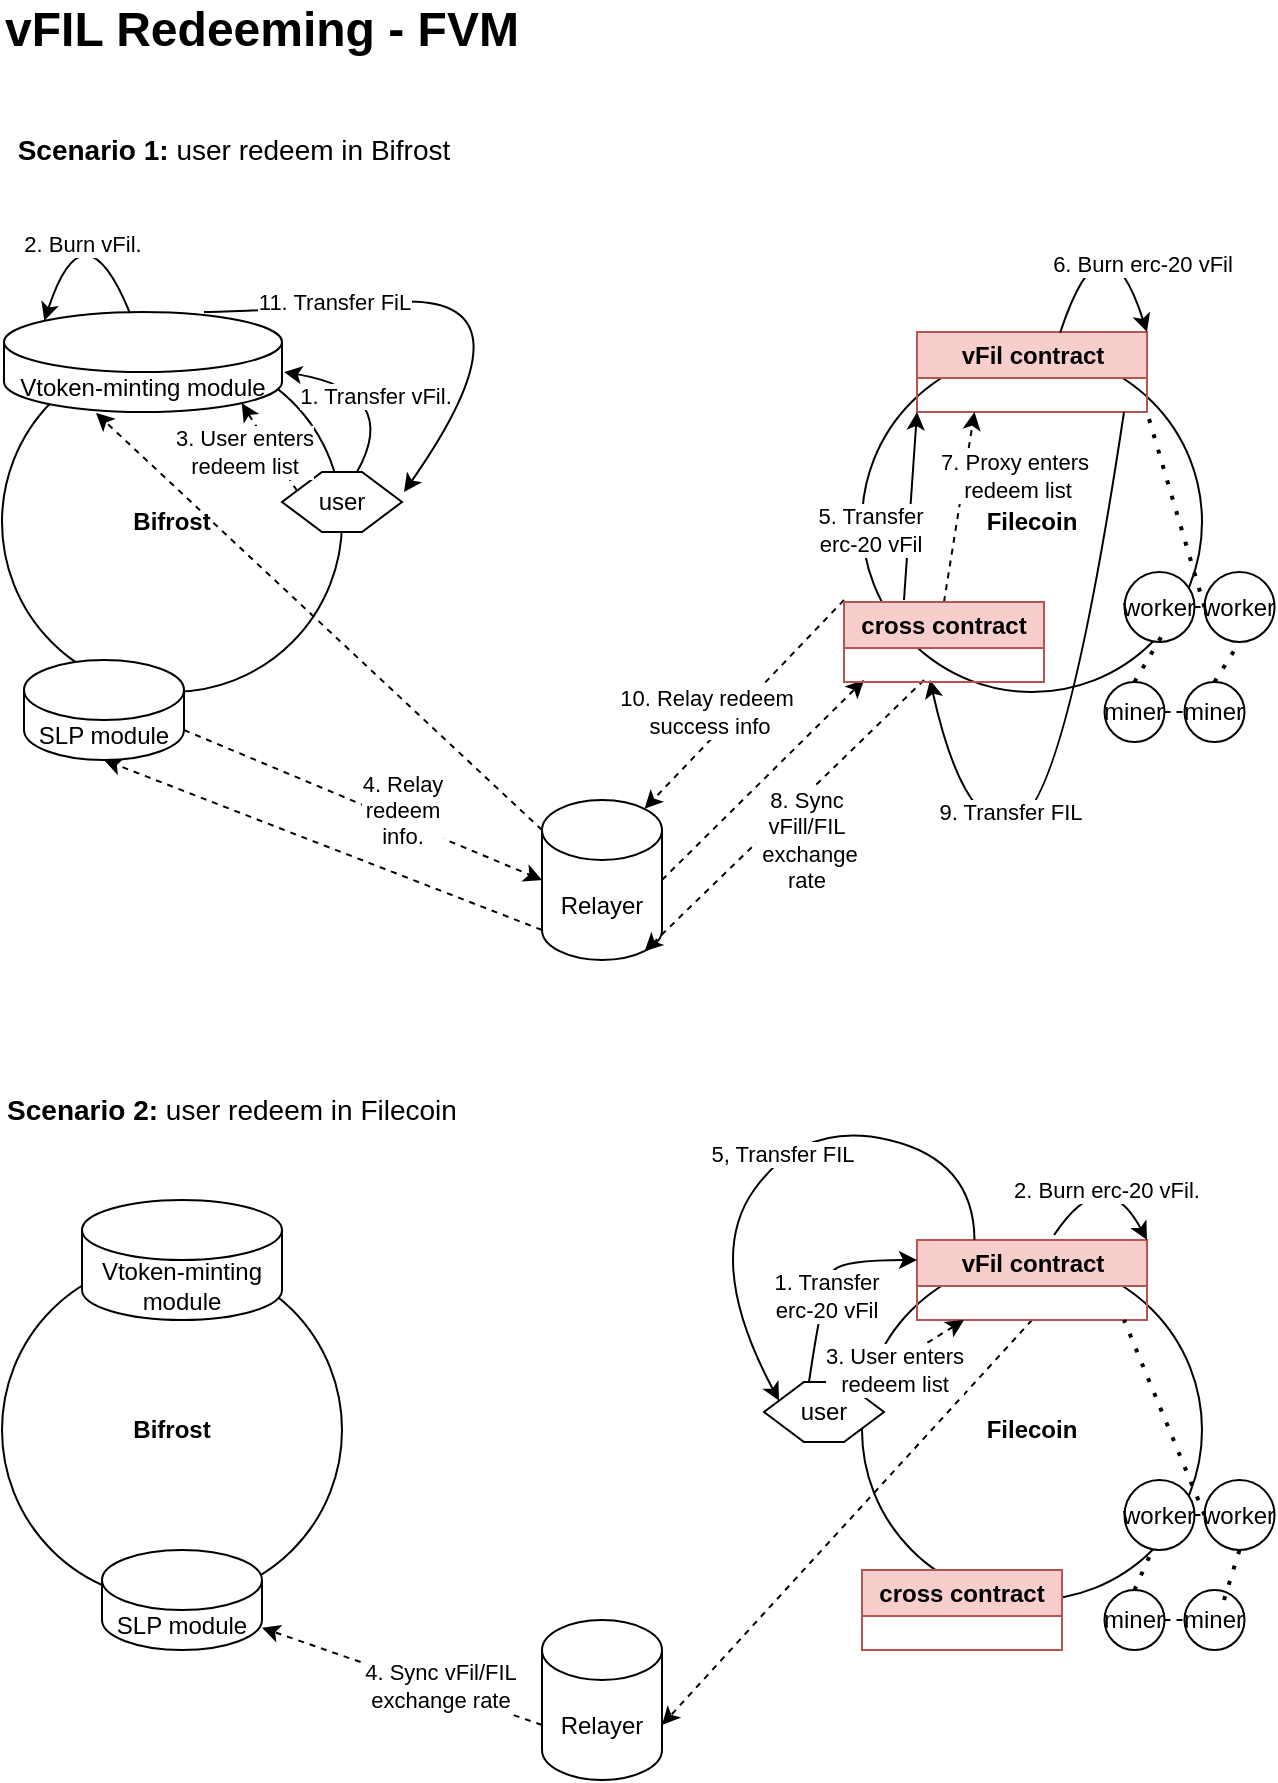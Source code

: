 <mxfile version="21.0.2" type="github">
  <diagram id="1qVJCfuYaMeoUfc-0dYW" name="Page-1">
    <mxGraphModel dx="1434" dy="771" grid="1" gridSize="10" guides="1" tooltips="1" connect="1" arrows="1" fold="1" page="1" pageScale="1" pageWidth="827" pageHeight="1169" math="0" shadow="0">
      <root>
        <mxCell id="0" />
        <mxCell id="1" parent="0" />
        <mxCell id="QOcSFR8y_e22kkafj4sU-1" value="&lt;b&gt;Bifrost&lt;/b&gt;" style="ellipse;whiteSpace=wrap;html=1;aspect=fixed;" parent="1" vertex="1">
          <mxGeometry x="119" y="236" width="170" height="170" as="geometry" />
        </mxCell>
        <mxCell id="QOcSFR8y_e22kkafj4sU-2" value="&lt;b&gt;Filecoin&lt;/b&gt;" style="ellipse;whiteSpace=wrap;html=1;aspect=fixed;" parent="1" vertex="1">
          <mxGeometry x="549" y="236" width="170" height="170" as="geometry" />
        </mxCell>
        <mxCell id="QOcSFR8y_e22kkafj4sU-6" value="user" style="shape=hexagon;perimeter=hexagonPerimeter2;whiteSpace=wrap;html=1;fixedSize=1;" parent="1" vertex="1">
          <mxGeometry x="259" y="296" width="60" height="30" as="geometry" />
        </mxCell>
        <mxCell id="QOcSFR8y_e22kkafj4sU-10" value="worker" style="ellipse;whiteSpace=wrap;html=1;aspect=fixed;" parent="1" vertex="1">
          <mxGeometry x="680.25" y="346" width="35" height="35" as="geometry" />
        </mxCell>
        <mxCell id="womPOICztjm91fhaPhi_-1" value="Relayer" style="shape=cylinder3;whiteSpace=wrap;html=1;boundedLbl=1;backgroundOutline=1;size=15;" parent="1" vertex="1">
          <mxGeometry x="389" y="460" width="60" height="80" as="geometry" />
        </mxCell>
        <mxCell id="womPOICztjm91fhaPhi_-3" value="miner" style="ellipse;whiteSpace=wrap;html=1;aspect=fixed;" parent="1" vertex="1">
          <mxGeometry x="670.25" y="401" width="30" height="30" as="geometry" />
        </mxCell>
        <mxCell id="womPOICztjm91fhaPhi_-4" value="miner" style="ellipse;whiteSpace=wrap;html=1;aspect=fixed;" parent="1" vertex="1">
          <mxGeometry x="710.25" y="401" width="30" height="30" as="geometry" />
        </mxCell>
        <mxCell id="womPOICztjm91fhaPhi_-7" value="" style="endArrow=none;dashed=1;html=1;rounded=0;exitX=1;exitY=0.5;exitDx=0;exitDy=0;" parent="1" source="womPOICztjm91fhaPhi_-3" edge="1">
          <mxGeometry width="50" height="50" relative="1" as="geometry">
            <mxPoint x="700.25" y="461" as="sourcePoint" />
            <mxPoint x="710.25" y="416" as="targetPoint" />
          </mxGeometry>
        </mxCell>
        <mxCell id="womPOICztjm91fhaPhi_-11" value="" style="endArrow=classic;html=1;rounded=0;dashed=1;exitX=1;exitY=0.5;exitDx=0;exitDy=0;exitPerimeter=0;" parent="1" edge="1" source="womPOICztjm91fhaPhi_-1">
          <mxGeometry width="50" height="50" relative="1" as="geometry">
            <mxPoint x="450" y="500" as="sourcePoint" />
            <mxPoint x="550" y="400" as="targetPoint" />
          </mxGeometry>
        </mxCell>
        <mxCell id="womPOICztjm91fhaPhi_-12" value="" style="endArrow=classic;html=1;rounded=0;dashed=1;entryX=0;entryY=0.5;entryDx=0;entryDy=0;entryPerimeter=0;exitX=1;exitY=1;exitDx=0;exitDy=-15;exitPerimeter=0;" parent="1" source="vg2QMB-9QiaMBjMP-zvf-1" target="womPOICztjm91fhaPhi_-1" edge="1">
          <mxGeometry width="50" height="50" relative="1" as="geometry">
            <mxPoint x="119" y="506" as="sourcePoint" />
            <mxPoint x="279" y="536" as="targetPoint" />
          </mxGeometry>
        </mxCell>
        <mxCell id="sweHYaOIXjVTSPfrOcY_-59" value="4. Relay &lt;br&gt;redeem &lt;br&gt;info." style="edgeLabel;html=1;align=center;verticalAlign=middle;resizable=0;points=[];" parent="womPOICztjm91fhaPhi_-12" vertex="1" connectable="0">
          <mxGeometry x="-0.181" y="3" relative="1" as="geometry">
            <mxPoint x="34" y="12" as="offset" />
          </mxGeometry>
        </mxCell>
        <mxCell id="womPOICztjm91fhaPhi_-15" value="vFIL Redeeming - FVM" style="text;html=1;strokeColor=none;fillColor=none;align=center;verticalAlign=middle;whiteSpace=wrap;rounded=0;fontStyle=1;fontSize=24;" parent="1" vertex="1">
          <mxGeometry x="119" y="60" width="260" height="30" as="geometry" />
        </mxCell>
        <mxCell id="yuQFEDINcLpY2eNo5cRC-3" value="worker" style="ellipse;whiteSpace=wrap;html=1;aspect=fixed;" parent="1" vertex="1">
          <mxGeometry x="720.25" y="346" width="35" height="35" as="geometry" />
        </mxCell>
        <mxCell id="yuQFEDINcLpY2eNo5cRC-4" value="" style="endArrow=none;dashed=1;html=1;rounded=0;exitX=1;exitY=0.5;exitDx=0;exitDy=0;entryX=0;entryY=0.5;entryDx=0;entryDy=0;" parent="1" source="QOcSFR8y_e22kkafj4sU-10" target="yuQFEDINcLpY2eNo5cRC-3" edge="1">
          <mxGeometry width="50" height="50" relative="1" as="geometry">
            <mxPoint x="710.25" y="521" as="sourcePoint" />
            <mxPoint x="760.25" y="471" as="targetPoint" />
          </mxGeometry>
        </mxCell>
        <mxCell id="a1JTIRyVCKcMxM_mY2sI-1" value="Vtoken-minting module" style="shape=cylinder3;whiteSpace=wrap;html=1;boundedLbl=1;backgroundOutline=1;size=15;" parent="1" vertex="1">
          <mxGeometry x="120" y="216" width="139" height="50" as="geometry" />
        </mxCell>
        <mxCell id="a1JTIRyVCKcMxM_mY2sI-2" value="" style="curved=1;endArrow=classic;html=1;rounded=0;exitX=0.625;exitY=0;exitDx=0;exitDy=0;" parent="1" source="QOcSFR8y_e22kkafj4sU-6" edge="1">
          <mxGeometry width="50" height="50" relative="1" as="geometry">
            <mxPoint x="288" y="286" as="sourcePoint" />
            <mxPoint x="260" y="246" as="targetPoint" />
            <Array as="points">
              <mxPoint x="319" y="256" />
            </Array>
          </mxGeometry>
        </mxCell>
        <mxCell id="a1JTIRyVCKcMxM_mY2sI-3" value="1. Transfer vFil.&amp;nbsp;" style="edgeLabel;html=1;align=center;verticalAlign=middle;resizable=0;points=[];" parent="a1JTIRyVCKcMxM_mY2sI-2" vertex="1" connectable="0">
          <mxGeometry x="0.647" y="3" relative="1" as="geometry">
            <mxPoint x="29" y="6" as="offset" />
          </mxGeometry>
        </mxCell>
        <mxCell id="sweHYaOIXjVTSPfrOcY_-1" value="vFil contract" style="swimlane;whiteSpace=wrap;html=1;fillColor=#f8cecc;strokeColor=#b85450;" parent="1" vertex="1">
          <mxGeometry x="576.5" y="226" width="115" height="40" as="geometry" />
        </mxCell>
        <mxCell id="sweHYaOIXjVTSPfrOcY_-2" value="&lt;font style=&quot;font-size: 14px;&quot;&gt;&lt;b&gt;Scenario 1:&lt;/b&gt; user redeem in Bifrost&lt;/font&gt;" style="text;html=1;strokeColor=none;fillColor=none;align=center;verticalAlign=middle;whiteSpace=wrap;rounded=0;" parent="1" vertex="1">
          <mxGeometry x="120" y="120" width="230" height="30" as="geometry" />
        </mxCell>
        <mxCell id="sweHYaOIXjVTSPfrOcY_-3" value="&lt;b&gt;Bifrost&lt;/b&gt;" style="ellipse;whiteSpace=wrap;html=1;aspect=fixed;" parent="1" vertex="1">
          <mxGeometry x="119" y="690" width="170" height="170" as="geometry" />
        </mxCell>
        <mxCell id="sweHYaOIXjVTSPfrOcY_-4" value="&lt;b&gt;Filecoin&lt;/b&gt;" style="ellipse;whiteSpace=wrap;html=1;aspect=fixed;" parent="1" vertex="1">
          <mxGeometry x="549" y="690" width="170" height="170" as="geometry" />
        </mxCell>
        <mxCell id="sweHYaOIXjVTSPfrOcY_-6" value="user" style="shape=hexagon;perimeter=hexagonPerimeter2;whiteSpace=wrap;html=1;fixedSize=1;" parent="1" vertex="1">
          <mxGeometry x="500" y="751" width="60" height="30" as="geometry" />
        </mxCell>
        <mxCell id="sweHYaOIXjVTSPfrOcY_-8" value="worker" style="ellipse;whiteSpace=wrap;html=1;aspect=fixed;" parent="1" vertex="1">
          <mxGeometry x="680.25" y="800" width="35" height="35" as="geometry" />
        </mxCell>
        <mxCell id="sweHYaOIXjVTSPfrOcY_-10" value="Relayer" style="shape=cylinder3;whiteSpace=wrap;html=1;boundedLbl=1;backgroundOutline=1;size=15;" parent="1" vertex="1">
          <mxGeometry x="389" y="870" width="60" height="80" as="geometry" />
        </mxCell>
        <mxCell id="sweHYaOIXjVTSPfrOcY_-11" value="miner" style="ellipse;whiteSpace=wrap;html=1;aspect=fixed;" parent="1" vertex="1">
          <mxGeometry x="670.25" y="855" width="30" height="30" as="geometry" />
        </mxCell>
        <mxCell id="sweHYaOIXjVTSPfrOcY_-12" value="miner" style="ellipse;whiteSpace=wrap;html=1;aspect=fixed;" parent="1" vertex="1">
          <mxGeometry x="710.25" y="855" width="30" height="30" as="geometry" />
        </mxCell>
        <mxCell id="sweHYaOIXjVTSPfrOcY_-13" value="" style="endArrow=none;dashed=1;html=1;rounded=0;exitX=1;exitY=0.5;exitDx=0;exitDy=0;" parent="1" source="sweHYaOIXjVTSPfrOcY_-11" edge="1">
          <mxGeometry width="50" height="50" relative="1" as="geometry">
            <mxPoint x="700.25" y="915" as="sourcePoint" />
            <mxPoint x="710.25" y="870" as="targetPoint" />
          </mxGeometry>
        </mxCell>
        <mxCell id="sweHYaOIXjVTSPfrOcY_-14" value="" style="endArrow=classic;html=1;rounded=0;dashed=1;exitX=0;exitY=0;exitDx=0;exitDy=52.5;exitPerimeter=0;" parent="1" source="sweHYaOIXjVTSPfrOcY_-10" target="vg2QMB-9QiaMBjMP-zvf-2" edge="1">
          <mxGeometry width="50" height="50" relative="1" as="geometry">
            <mxPoint x="549" y="960" as="sourcePoint" />
            <mxPoint x="599" y="720" as="targetPoint" />
          </mxGeometry>
        </mxCell>
        <mxCell id="sweHYaOIXjVTSPfrOcY_-78" value="4. Sync vFil/FIL&lt;br&gt;exchange rate" style="edgeLabel;html=1;align=center;verticalAlign=middle;resizable=0;points=[];" parent="sweHYaOIXjVTSPfrOcY_-14" vertex="1" connectable="0">
          <mxGeometry x="-0.264" y="-2" relative="1" as="geometry">
            <mxPoint as="offset" />
          </mxGeometry>
        </mxCell>
        <mxCell id="sweHYaOIXjVTSPfrOcY_-17" value="worker" style="ellipse;whiteSpace=wrap;html=1;aspect=fixed;" parent="1" vertex="1">
          <mxGeometry x="720.25" y="800" width="35" height="35" as="geometry" />
        </mxCell>
        <mxCell id="sweHYaOIXjVTSPfrOcY_-18" value="" style="endArrow=none;dashed=1;html=1;rounded=0;exitX=1;exitY=0.5;exitDx=0;exitDy=0;entryX=0;entryY=0.5;entryDx=0;entryDy=0;" parent="1" source="sweHYaOIXjVTSPfrOcY_-8" target="sweHYaOIXjVTSPfrOcY_-17" edge="1">
          <mxGeometry width="50" height="50" relative="1" as="geometry">
            <mxPoint x="710.25" y="975" as="sourcePoint" />
            <mxPoint x="760.25" y="925" as="targetPoint" />
          </mxGeometry>
        </mxCell>
        <mxCell id="sweHYaOIXjVTSPfrOcY_-19" value="Vtoken-minting module" style="shape=cylinder3;whiteSpace=wrap;html=1;boundedLbl=1;backgroundOutline=1;size=15;" parent="1" vertex="1">
          <mxGeometry x="159" y="660" width="100" height="60" as="geometry" />
        </mxCell>
        <mxCell id="sweHYaOIXjVTSPfrOcY_-30" value="" style="endArrow=classic;html=1;rounded=0;dashed=1;exitX=0.5;exitY=1;exitDx=0;exitDy=0;entryX=1;entryY=0;entryDx=0;entryDy=52.5;entryPerimeter=0;" parent="1" source="sweHYaOIXjVTSPfrOcY_-35" target="sweHYaOIXjVTSPfrOcY_-10" edge="1">
          <mxGeometry width="50" height="50" relative="1" as="geometry">
            <mxPoint x="634" y="740" as="sourcePoint" />
            <mxPoint x="579" y="880" as="targetPoint" />
          </mxGeometry>
        </mxCell>
        <mxCell id="sweHYaOIXjVTSPfrOcY_-35" value="vFil contract" style="swimlane;whiteSpace=wrap;html=1;fillColor=#f8cecc;strokeColor=#b85450;" parent="1" vertex="1">
          <mxGeometry x="576.5" y="680" width="115" height="40" as="geometry" />
        </mxCell>
        <mxCell id="sweHYaOIXjVTSPfrOcY_-76" value="" style="endArrow=classic;html=1;rounded=0;dashed=1;exitX=0.767;exitY=0.083;exitDx=0;exitDy=0;exitPerimeter=0;" parent="sweHYaOIXjVTSPfrOcY_-35" source="sweHYaOIXjVTSPfrOcY_-6" edge="1">
          <mxGeometry width="50" height="50" relative="1" as="geometry">
            <mxPoint x="-16.5" y="80" as="sourcePoint" />
            <mxPoint x="23.5" y="40" as="targetPoint" />
          </mxGeometry>
        </mxCell>
        <mxCell id="sweHYaOIXjVTSPfrOcY_-77" value="3. User enters&lt;br&gt;redeem list" style="edgeLabel;html=1;align=center;verticalAlign=middle;resizable=0;points=[];" parent="sweHYaOIXjVTSPfrOcY_-76" vertex="1" connectable="0">
          <mxGeometry x="-0.354" y="3" relative="1" as="geometry">
            <mxPoint x="3" y="5" as="offset" />
          </mxGeometry>
        </mxCell>
        <mxCell id="sweHYaOIXjVTSPfrOcY_-36" value="&lt;font style=&quot;font-size: 14px;&quot;&gt;&lt;b&gt;Scenario 2:&lt;/b&gt; user redeem in Filecoin&lt;/font&gt;" style="text;html=1;strokeColor=none;fillColor=none;align=center;verticalAlign=middle;whiteSpace=wrap;rounded=0;" parent="1" vertex="1">
          <mxGeometry x="119" y="600" width="230" height="30" as="geometry" />
        </mxCell>
        <mxCell id="sweHYaOIXjVTSPfrOcY_-37" value="" style="curved=1;endArrow=classic;html=1;rounded=0;entryX=0.145;entryY=0;entryDx=0;entryDy=4.35;entryPerimeter=0;exitX=0.453;exitY=0.01;exitDx=0;exitDy=0;exitPerimeter=0;" parent="1" source="a1JTIRyVCKcMxM_mY2sI-1" target="a1JTIRyVCKcMxM_mY2sI-1" edge="1">
          <mxGeometry width="50" height="50" relative="1" as="geometry">
            <mxPoint x="180" y="210" as="sourcePoint" />
            <mxPoint x="240" y="160" as="targetPoint" />
            <Array as="points">
              <mxPoint x="160" y="160" />
            </Array>
          </mxGeometry>
        </mxCell>
        <mxCell id="sweHYaOIXjVTSPfrOcY_-38" value="2. Burn vFil." style="edgeLabel;html=1;align=center;verticalAlign=middle;resizable=0;points=[];" parent="sweHYaOIXjVTSPfrOcY_-37" vertex="1" connectable="0">
          <mxGeometry x="0.33" y="4" relative="1" as="geometry">
            <mxPoint x="2" as="offset" />
          </mxGeometry>
        </mxCell>
        <mxCell id="sweHYaOIXjVTSPfrOcY_-43" value="" style="endArrow=none;dashed=1;html=1;dashPattern=1 3;strokeWidth=2;rounded=0;exitX=0.5;exitY=0;exitDx=0;exitDy=0;" parent="1" source="womPOICztjm91fhaPhi_-3" edge="1">
          <mxGeometry width="50" height="50" relative="1" as="geometry">
            <mxPoint x="690" y="406" as="sourcePoint" />
            <mxPoint x="700" y="376" as="targetPoint" />
          </mxGeometry>
        </mxCell>
        <mxCell id="sweHYaOIXjVTSPfrOcY_-44" value="" style="endArrow=none;dashed=1;html=1;dashPattern=1 3;strokeWidth=2;rounded=0;entryX=0.5;entryY=1;entryDx=0;entryDy=0;exitX=0.5;exitY=0;exitDx=0;exitDy=0;" parent="1" source="womPOICztjm91fhaPhi_-4" target="yuQFEDINcLpY2eNo5cRC-3" edge="1">
          <mxGeometry width="50" height="50" relative="1" as="geometry">
            <mxPoint x="700" y="426" as="sourcePoint" />
            <mxPoint x="750" y="376" as="targetPoint" />
          </mxGeometry>
        </mxCell>
        <mxCell id="sweHYaOIXjVTSPfrOcY_-45" value="" style="endArrow=none;dashed=1;html=1;dashPattern=1 3;strokeWidth=2;rounded=0;entryX=1;entryY=1;entryDx=0;entryDy=0;exitX=0;exitY=0.5;exitDx=0;exitDy=0;" parent="1" source="yuQFEDINcLpY2eNo5cRC-3" target="sweHYaOIXjVTSPfrOcY_-1" edge="1">
          <mxGeometry width="50" height="50" relative="1" as="geometry">
            <mxPoint x="650" y="326" as="sourcePoint" />
            <mxPoint x="700" y="276" as="targetPoint" />
          </mxGeometry>
        </mxCell>
        <mxCell id="sweHYaOIXjVTSPfrOcY_-47" value="" style="endArrow=classic;html=1;rounded=0;entryX=0;entryY=1;entryDx=0;entryDy=0;" parent="1" target="sweHYaOIXjVTSPfrOcY_-1" edge="1">
          <mxGeometry width="50" height="50" relative="1" as="geometry">
            <mxPoint x="570" y="360" as="sourcePoint" />
            <mxPoint x="620" y="266" as="targetPoint" />
          </mxGeometry>
        </mxCell>
        <mxCell id="sweHYaOIXjVTSPfrOcY_-49" value="5. Transfer &lt;br&gt;erc-20 vFil" style="edgeLabel;html=1;align=center;verticalAlign=middle;resizable=0;points=[];" parent="sweHYaOIXjVTSPfrOcY_-47" vertex="1" connectable="0">
          <mxGeometry x="-0.632" y="-1" relative="1" as="geometry">
            <mxPoint x="-19" y="-18" as="offset" />
          </mxGeometry>
        </mxCell>
        <mxCell id="sweHYaOIXjVTSPfrOcY_-51" value="" style="endArrow=classic;html=1;rounded=0;exitX=0;exitY=0.25;exitDx=0;exitDy=0;entryX=0.855;entryY=1;entryDx=0;entryDy=-4.35;entryPerimeter=0;dashed=1;" parent="1" source="QOcSFR8y_e22kkafj4sU-6" target="a1JTIRyVCKcMxM_mY2sI-1" edge="1">
          <mxGeometry width="50" height="50" relative="1" as="geometry">
            <mxPoint x="-30" y="376" as="sourcePoint" />
            <mxPoint x="20" y="326" as="targetPoint" />
          </mxGeometry>
        </mxCell>
        <mxCell id="sweHYaOIXjVTSPfrOcY_-52" value="3. User enters &lt;br&gt;redeem list" style="edgeLabel;html=1;align=center;verticalAlign=middle;resizable=0;points=[];" parent="sweHYaOIXjVTSPfrOcY_-51" vertex="1" connectable="0">
          <mxGeometry x="0.156" y="2" relative="1" as="geometry">
            <mxPoint x="-9" y="5" as="offset" />
          </mxGeometry>
        </mxCell>
        <mxCell id="sweHYaOIXjVTSPfrOcY_-53" value="6. Burn erc-20 vFil" style="curved=1;endArrow=classic;html=1;rounded=0;entryX=1;entryY=0;entryDx=0;entryDy=0;exitX=0.622;exitY=0.013;exitDx=0;exitDy=0;exitPerimeter=0;" parent="1" source="sweHYaOIXjVTSPfrOcY_-1" target="sweHYaOIXjVTSPfrOcY_-1" edge="1">
          <mxGeometry x="0.529" y="7" width="50" height="50" relative="1" as="geometry">
            <mxPoint x="650" y="220" as="sourcePoint" />
            <mxPoint x="650" y="110" as="targetPoint" />
            <Array as="points">
              <mxPoint x="670" y="160" />
            </Array>
            <mxPoint x="1" as="offset" />
          </mxGeometry>
        </mxCell>
        <mxCell id="sweHYaOIXjVTSPfrOcY_-54" value="" style="endArrow=classic;html=1;rounded=0;exitX=0.5;exitY=0;exitDx=0;exitDy=0;entryX=0.25;entryY=1;entryDx=0;entryDy=0;dashed=1;" parent="1" target="sweHYaOIXjVTSPfrOcY_-1" edge="1" source="DK4NJg0vtxCIoISA5mPc-1">
          <mxGeometry width="50" height="50" relative="1" as="geometry">
            <mxPoint x="576" y="354.5" as="sourcePoint" />
            <mxPoint x="630" y="296" as="targetPoint" />
          </mxGeometry>
        </mxCell>
        <mxCell id="sweHYaOIXjVTSPfrOcY_-55" value="7. Proxy enters&lt;br&gt;&amp;nbsp;redeem list" style="edgeLabel;html=1;align=center;verticalAlign=middle;resizable=0;points=[];" parent="sweHYaOIXjVTSPfrOcY_-54" vertex="1" connectable="0">
          <mxGeometry x="0.317" y="2" relative="1" as="geometry">
            <mxPoint x="27" as="offset" />
          </mxGeometry>
        </mxCell>
        <mxCell id="sweHYaOIXjVTSPfrOcY_-57" value="" style="curved=1;endArrow=classic;html=1;rounded=0;" parent="1" edge="1">
          <mxGeometry width="50" height="50" relative="1" as="geometry">
            <mxPoint x="680" y="266" as="sourcePoint" />
            <mxPoint x="583" y="400" as="targetPoint" />
            <Array as="points">
              <mxPoint x="650" y="466" />
              <mxPoint x="600" y="476" />
            </Array>
          </mxGeometry>
        </mxCell>
        <mxCell id="sweHYaOIXjVTSPfrOcY_-58" value="9. Transfer FIL" style="edgeLabel;html=1;align=center;verticalAlign=middle;resizable=0;points=[];" parent="sweHYaOIXjVTSPfrOcY_-57" vertex="1" connectable="0">
          <mxGeometry x="0.383" y="-6" relative="1" as="geometry">
            <mxPoint as="offset" />
          </mxGeometry>
        </mxCell>
        <mxCell id="sweHYaOIXjVTSPfrOcY_-60" value="" style="endArrow=classic;html=1;rounded=0;dashed=1;entryX=0.855;entryY=0;entryDx=0;entryDy=4.35;entryPerimeter=0;" parent="1" edge="1" target="womPOICztjm91fhaPhi_-1">
          <mxGeometry width="50" height="50" relative="1" as="geometry">
            <mxPoint x="540" y="360" as="sourcePoint" />
            <mxPoint x="450" y="500" as="targetPoint" />
            <Array as="points" />
          </mxGeometry>
        </mxCell>
        <mxCell id="sweHYaOIXjVTSPfrOcY_-61" value="10. Relay redeem&lt;br&gt;&amp;nbsp;success info" style="edgeLabel;html=1;align=center;verticalAlign=middle;resizable=0;points=[];" parent="sweHYaOIXjVTSPfrOcY_-60" vertex="1" connectable="0">
          <mxGeometry x="0.108" y="-2" relative="1" as="geometry">
            <mxPoint x="-13" y="-1" as="offset" />
          </mxGeometry>
        </mxCell>
        <mxCell id="sweHYaOIXjVTSPfrOcY_-62" value="" style="endArrow=classic;html=1;rounded=0;exitX=0;exitY=0;exitDx=0;exitDy=15;exitPerimeter=0;dashed=1;entryX=0.331;entryY=1.01;entryDx=0;entryDy=0;entryPerimeter=0;" parent="1" source="womPOICztjm91fhaPhi_-1" target="a1JTIRyVCKcMxM_mY2sI-1" edge="1">
          <mxGeometry width="50" height="50" relative="1" as="geometry">
            <mxPoint x="160" y="516" as="sourcePoint" />
            <mxPoint x="180" y="270" as="targetPoint" />
            <Array as="points" />
          </mxGeometry>
        </mxCell>
        <mxCell id="sweHYaOIXjVTSPfrOcY_-63" value="" style="curved=1;endArrow=classic;html=1;rounded=0;" parent="1" edge="1">
          <mxGeometry width="50" height="50" relative="1" as="geometry">
            <mxPoint x="220" y="216" as="sourcePoint" />
            <mxPoint x="320" y="306" as="targetPoint" />
            <Array as="points">
              <mxPoint x="240" y="216" />
              <mxPoint x="390" y="206" />
            </Array>
          </mxGeometry>
        </mxCell>
        <mxCell id="sweHYaOIXjVTSPfrOcY_-64" value="11. Transfer FiL" style="edgeLabel;html=1;align=center;verticalAlign=middle;resizable=0;points=[];" parent="sweHYaOIXjVTSPfrOcY_-63" vertex="1" connectable="0">
          <mxGeometry x="-0.554" y="1" relative="1" as="geometry">
            <mxPoint y="-1" as="offset" />
          </mxGeometry>
        </mxCell>
        <mxCell id="sweHYaOIXjVTSPfrOcY_-67" value="" style="endArrow=classic;html=1;rounded=0;dashed=1;entryX=0.855;entryY=1;entryDx=0;entryDy=-4.35;entryPerimeter=0;" parent="1" edge="1" target="womPOICztjm91fhaPhi_-1">
          <mxGeometry width="50" height="50" relative="1" as="geometry">
            <mxPoint x="580" y="400" as="sourcePoint" />
            <mxPoint x="470" y="521" as="targetPoint" />
            <Array as="points" />
          </mxGeometry>
        </mxCell>
        <mxCell id="sweHYaOIXjVTSPfrOcY_-68" value="" style="endArrow=classic;html=1;rounded=0;exitX=0;exitY=1;exitDx=0;exitDy=-15;exitPerimeter=0;entryX=0.5;entryY=1;entryDx=0;entryDy=0;entryPerimeter=0;dashed=1;" parent="1" source="womPOICztjm91fhaPhi_-1" target="vg2QMB-9QiaMBjMP-zvf-1" edge="1">
          <mxGeometry width="50" height="50" relative="1" as="geometry">
            <mxPoint x="380" y="480" as="sourcePoint" />
            <mxPoint x="290" y="360" as="targetPoint" />
            <Array as="points" />
          </mxGeometry>
        </mxCell>
        <mxCell id="sweHYaOIXjVTSPfrOcY_-69" value="8. Sync &lt;br&gt;vFill/FIL&lt;br&gt;&amp;nbsp;exchange &lt;br&gt;rate" style="edgeLabel;html=1;align=center;verticalAlign=middle;resizable=0;points=[];" parent="sweHYaOIXjVTSPfrOcY_-68" vertex="1" connectable="0">
          <mxGeometry x="-0.104" y="2" relative="1" as="geometry">
            <mxPoint x="230" y="-9" as="offset" />
          </mxGeometry>
        </mxCell>
        <mxCell id="sweHYaOIXjVTSPfrOcY_-71" value="" style="curved=1;endArrow=classic;html=1;rounded=0;entryX=0;entryY=0.25;entryDx=0;entryDy=0;exitX=0.375;exitY=0;exitDx=0;exitDy=0;" parent="1" source="sweHYaOIXjVTSPfrOcY_-6" target="sweHYaOIXjVTSPfrOcY_-35" edge="1">
          <mxGeometry width="50" height="50" relative="1" as="geometry">
            <mxPoint x="540" y="740" as="sourcePoint" />
            <mxPoint x="530" y="670" as="targetPoint" />
            <Array as="points">
              <mxPoint x="530" y="700" />
              <mxPoint x="540" y="690" />
            </Array>
          </mxGeometry>
        </mxCell>
        <mxCell id="sweHYaOIXjVTSPfrOcY_-72" value="1. Transfer&lt;br&gt;erc-20 vFil" style="edgeLabel;html=1;align=center;verticalAlign=middle;resizable=0;points=[];" parent="sweHYaOIXjVTSPfrOcY_-71" vertex="1" connectable="0">
          <mxGeometry x="-0.214" relative="1" as="geometry">
            <mxPoint x="2" y="-4" as="offset" />
          </mxGeometry>
        </mxCell>
        <mxCell id="sweHYaOIXjVTSPfrOcY_-74" value="" style="curved=1;endArrow=classic;html=1;rounded=0;exitX=0.596;exitY=-0.062;exitDx=0;exitDy=0;exitPerimeter=0;entryX=1;entryY=0;entryDx=0;entryDy=0;" parent="1" source="sweHYaOIXjVTSPfrOcY_-35" target="sweHYaOIXjVTSPfrOcY_-35" edge="1">
          <mxGeometry width="50" height="50" relative="1" as="geometry">
            <mxPoint x="650" y="660" as="sourcePoint" />
            <mxPoint x="700" y="610" as="targetPoint" />
            <Array as="points">
              <mxPoint x="670" y="640" />
            </Array>
          </mxGeometry>
        </mxCell>
        <mxCell id="sweHYaOIXjVTSPfrOcY_-75" value="2. Burn erc-20 vFil." style="edgeLabel;html=1;align=center;verticalAlign=middle;resizable=0;points=[];" parent="sweHYaOIXjVTSPfrOcY_-74" vertex="1" connectable="0">
          <mxGeometry x="0.289" y="-6" relative="1" as="geometry">
            <mxPoint as="offset" />
          </mxGeometry>
        </mxCell>
        <mxCell id="sweHYaOIXjVTSPfrOcY_-79" value="" style="curved=1;endArrow=classic;html=1;rounded=0;exitX=0.25;exitY=0;exitDx=0;exitDy=0;entryX=0;entryY=0.25;entryDx=0;entryDy=0;" parent="1" source="sweHYaOIXjVTSPfrOcY_-35" target="sweHYaOIXjVTSPfrOcY_-6" edge="1">
          <mxGeometry width="50" height="50" relative="1" as="geometry">
            <mxPoint x="530" y="670" as="sourcePoint" />
            <mxPoint x="580" y="620" as="targetPoint" />
            <Array as="points">
              <mxPoint x="605" y="640" />
              <mxPoint x="520" y="620" />
              <mxPoint x="470" y="690" />
            </Array>
          </mxGeometry>
        </mxCell>
        <mxCell id="sweHYaOIXjVTSPfrOcY_-80" value="5, Transfer FIL" style="edgeLabel;html=1;align=center;verticalAlign=middle;resizable=0;points=[];" parent="sweHYaOIXjVTSPfrOcY_-79" vertex="1" connectable="0">
          <mxGeometry x="0.014" relative="1" as="geometry">
            <mxPoint x="1" as="offset" />
          </mxGeometry>
        </mxCell>
        <mxCell id="sweHYaOIXjVTSPfrOcY_-81" value="" style="endArrow=none;dashed=1;html=1;dashPattern=1 3;strokeWidth=2;rounded=0;exitX=0;exitY=0.5;exitDx=0;exitDy=0;" parent="1" source="sweHYaOIXjVTSPfrOcY_-17" edge="1">
          <mxGeometry width="50" height="50" relative="1" as="geometry">
            <mxPoint x="740" y="750" as="sourcePoint" />
            <mxPoint x="680" y="720" as="targetPoint" />
          </mxGeometry>
        </mxCell>
        <mxCell id="sweHYaOIXjVTSPfrOcY_-82" value="" style="endArrow=none;dashed=1;html=1;dashPattern=1 3;strokeWidth=2;rounded=0;entryX=1;entryY=1;entryDx=0;entryDy=0;exitX=0.5;exitY=0;exitDx=0;exitDy=0;" parent="1" source="sweHYaOIXjVTSPfrOcY_-11" target="sweHYaOIXjVTSPfrOcY_-4" edge="1">
          <mxGeometry width="50" height="50" relative="1" as="geometry">
            <mxPoint x="600" y="950" as="sourcePoint" />
            <mxPoint x="650" y="900" as="targetPoint" />
          </mxGeometry>
        </mxCell>
        <mxCell id="sweHYaOIXjVTSPfrOcY_-83" value="" style="endArrow=none;dashed=1;html=1;dashPattern=1 3;strokeWidth=2;rounded=0;entryX=0.5;entryY=1;entryDx=0;entryDy=0;" parent="1" target="sweHYaOIXjVTSPfrOcY_-17" edge="1">
          <mxGeometry width="50" height="50" relative="1" as="geometry">
            <mxPoint x="730" y="860" as="sourcePoint" />
            <mxPoint x="760" y="850" as="targetPoint" />
          </mxGeometry>
        </mxCell>
        <mxCell id="DK4NJg0vtxCIoISA5mPc-1" value="cross contract" style="swimlane;whiteSpace=wrap;html=1;fillColor=#f8cecc;strokeColor=#b85450;" parent="1" vertex="1">
          <mxGeometry x="540" y="361" width="100" height="40" as="geometry" />
        </mxCell>
        <mxCell id="DK4NJg0vtxCIoISA5mPc-2" value="cross contract" style="swimlane;whiteSpace=wrap;html=1;fillColor=#f8cecc;strokeColor=#b85450;" parent="1" vertex="1">
          <mxGeometry x="549" y="845" width="100" height="40" as="geometry" />
        </mxCell>
        <mxCell id="vg2QMB-9QiaMBjMP-zvf-1" value="SLP module" style="shape=cylinder3;whiteSpace=wrap;html=1;boundedLbl=1;backgroundOutline=1;size=15;" vertex="1" parent="1">
          <mxGeometry x="130" y="390" width="80" height="50" as="geometry" />
        </mxCell>
        <mxCell id="vg2QMB-9QiaMBjMP-zvf-2" value="SLP module" style="shape=cylinder3;whiteSpace=wrap;html=1;boundedLbl=1;backgroundOutline=1;size=15;" vertex="1" parent="1">
          <mxGeometry x="169" y="835" width="80" height="50" as="geometry" />
        </mxCell>
      </root>
    </mxGraphModel>
  </diagram>
</mxfile>
